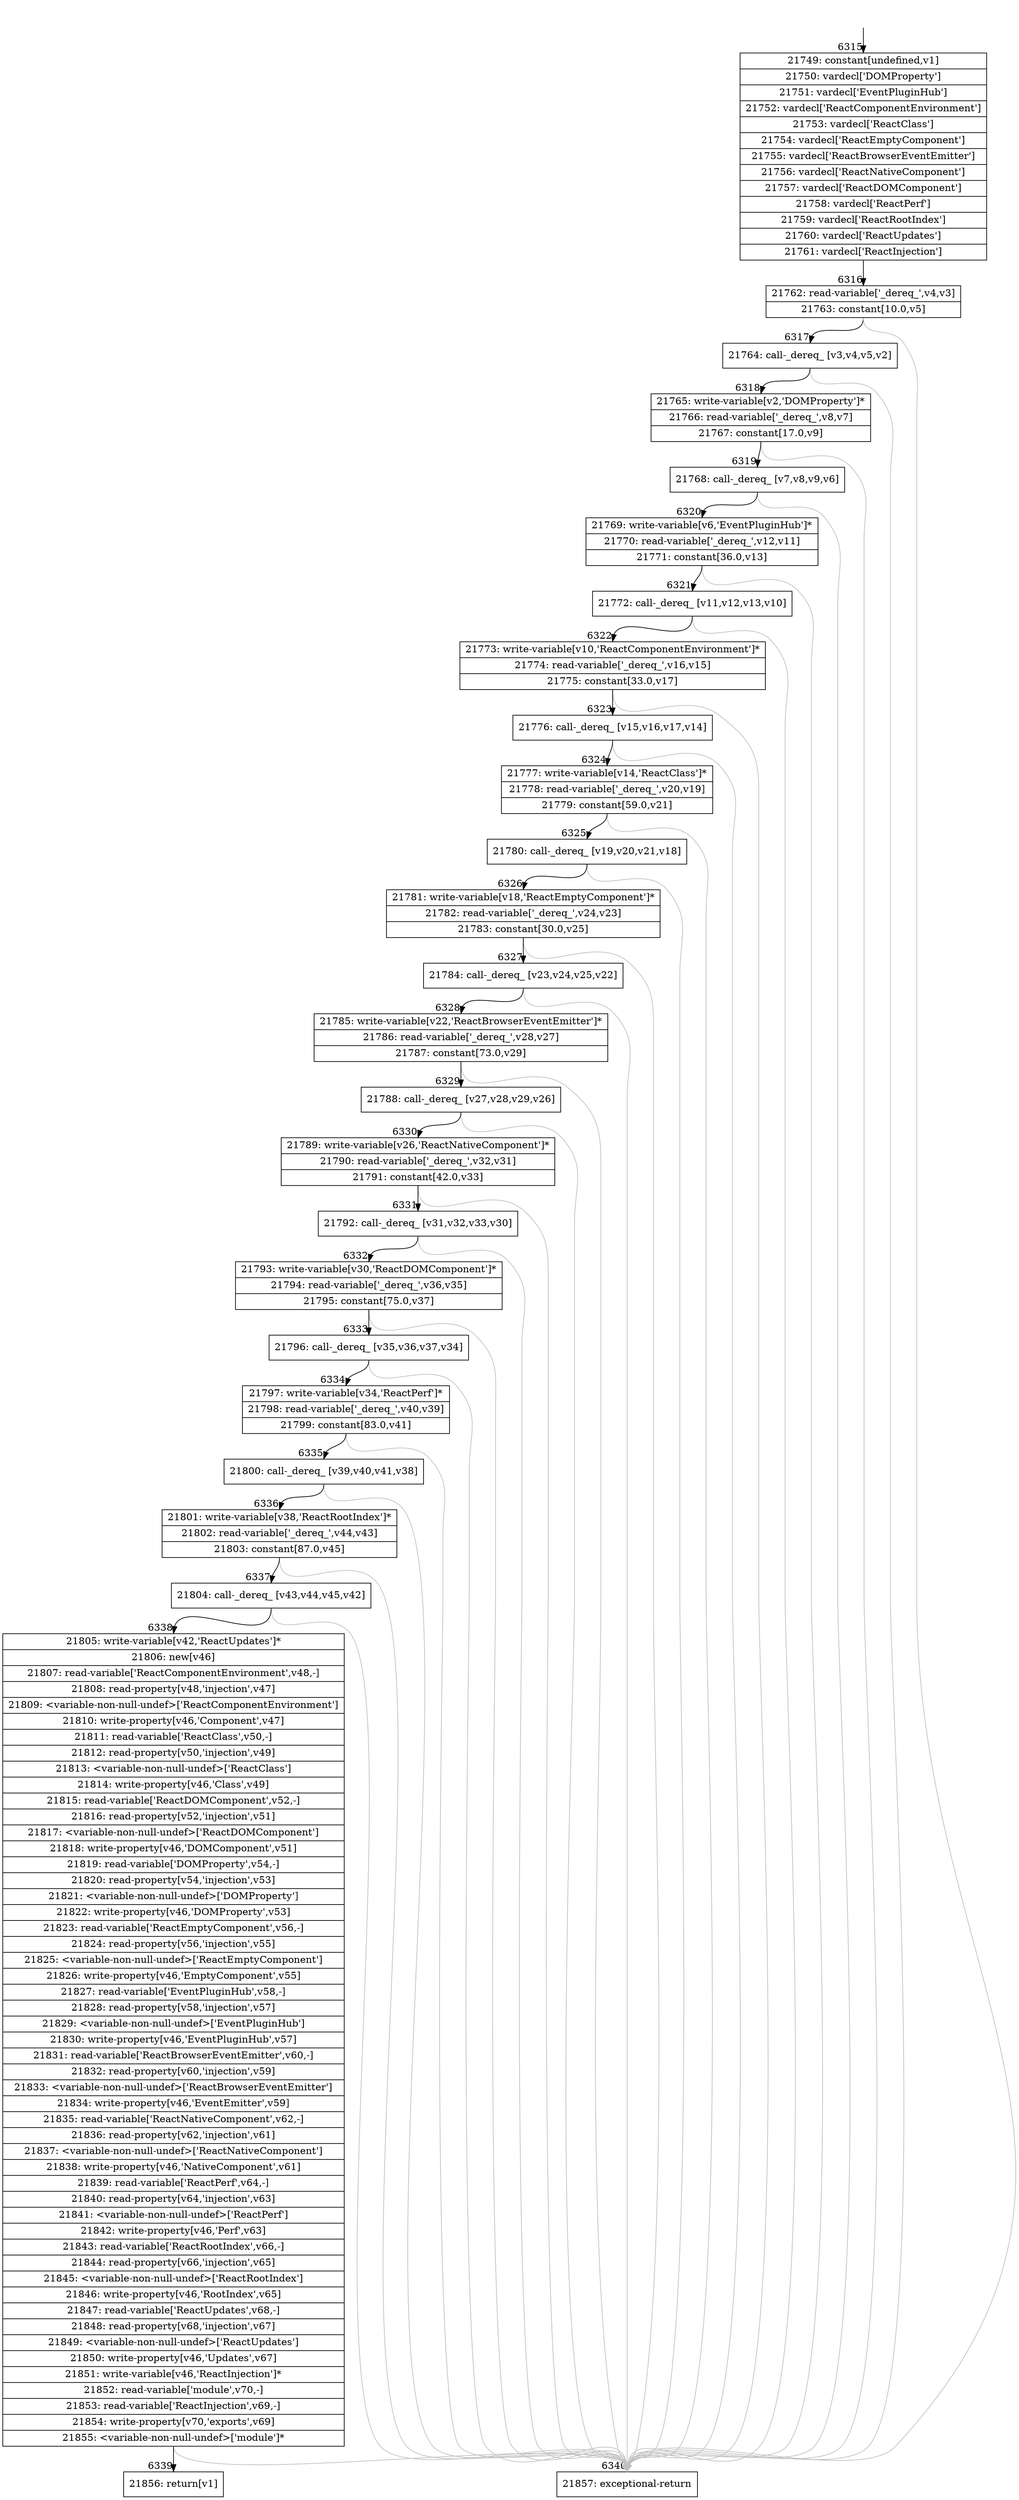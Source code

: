 digraph {
rankdir="TD"
BB_entry434[shape=none,label=""];
BB_entry434 -> BB6315 [tailport=s, headport=n, headlabel="    6315"]
BB6315 [shape=record label="{21749: constant[undefined,v1]|21750: vardecl['DOMProperty']|21751: vardecl['EventPluginHub']|21752: vardecl['ReactComponentEnvironment']|21753: vardecl['ReactClass']|21754: vardecl['ReactEmptyComponent']|21755: vardecl['ReactBrowserEventEmitter']|21756: vardecl['ReactNativeComponent']|21757: vardecl['ReactDOMComponent']|21758: vardecl['ReactPerf']|21759: vardecl['ReactRootIndex']|21760: vardecl['ReactUpdates']|21761: vardecl['ReactInjection']}" ] 
BB6315 -> BB6316 [tailport=s, headport=n, headlabel="      6316"]
BB6316 [shape=record label="{21762: read-variable['_dereq_',v4,v3]|21763: constant[10.0,v5]}" ] 
BB6316 -> BB6317 [tailport=s, headport=n, headlabel="      6317"]
BB6316 -> BB6340 [tailport=s, headport=n, color=gray, headlabel="      6340"]
BB6317 [shape=record label="{21764: call-_dereq_ [v3,v4,v5,v2]}" ] 
BB6317 -> BB6318 [tailport=s, headport=n, headlabel="      6318"]
BB6317 -> BB6340 [tailport=s, headport=n, color=gray]
BB6318 [shape=record label="{21765: write-variable[v2,'DOMProperty']*|21766: read-variable['_dereq_',v8,v7]|21767: constant[17.0,v9]}" ] 
BB6318 -> BB6319 [tailport=s, headport=n, headlabel="      6319"]
BB6318 -> BB6340 [tailport=s, headport=n, color=gray]
BB6319 [shape=record label="{21768: call-_dereq_ [v7,v8,v9,v6]}" ] 
BB6319 -> BB6320 [tailport=s, headport=n, headlabel="      6320"]
BB6319 -> BB6340 [tailport=s, headport=n, color=gray]
BB6320 [shape=record label="{21769: write-variable[v6,'EventPluginHub']*|21770: read-variable['_dereq_',v12,v11]|21771: constant[36.0,v13]}" ] 
BB6320 -> BB6321 [tailport=s, headport=n, headlabel="      6321"]
BB6320 -> BB6340 [tailport=s, headport=n, color=gray]
BB6321 [shape=record label="{21772: call-_dereq_ [v11,v12,v13,v10]}" ] 
BB6321 -> BB6322 [tailport=s, headport=n, headlabel="      6322"]
BB6321 -> BB6340 [tailport=s, headport=n, color=gray]
BB6322 [shape=record label="{21773: write-variable[v10,'ReactComponentEnvironment']*|21774: read-variable['_dereq_',v16,v15]|21775: constant[33.0,v17]}" ] 
BB6322 -> BB6323 [tailport=s, headport=n, headlabel="      6323"]
BB6322 -> BB6340 [tailport=s, headport=n, color=gray]
BB6323 [shape=record label="{21776: call-_dereq_ [v15,v16,v17,v14]}" ] 
BB6323 -> BB6324 [tailport=s, headport=n, headlabel="      6324"]
BB6323 -> BB6340 [tailport=s, headport=n, color=gray]
BB6324 [shape=record label="{21777: write-variable[v14,'ReactClass']*|21778: read-variable['_dereq_',v20,v19]|21779: constant[59.0,v21]}" ] 
BB6324 -> BB6325 [tailport=s, headport=n, headlabel="      6325"]
BB6324 -> BB6340 [tailport=s, headport=n, color=gray]
BB6325 [shape=record label="{21780: call-_dereq_ [v19,v20,v21,v18]}" ] 
BB6325 -> BB6326 [tailport=s, headport=n, headlabel="      6326"]
BB6325 -> BB6340 [tailport=s, headport=n, color=gray]
BB6326 [shape=record label="{21781: write-variable[v18,'ReactEmptyComponent']*|21782: read-variable['_dereq_',v24,v23]|21783: constant[30.0,v25]}" ] 
BB6326 -> BB6327 [tailport=s, headport=n, headlabel="      6327"]
BB6326 -> BB6340 [tailport=s, headport=n, color=gray]
BB6327 [shape=record label="{21784: call-_dereq_ [v23,v24,v25,v22]}" ] 
BB6327 -> BB6328 [tailport=s, headport=n, headlabel="      6328"]
BB6327 -> BB6340 [tailport=s, headport=n, color=gray]
BB6328 [shape=record label="{21785: write-variable[v22,'ReactBrowserEventEmitter']*|21786: read-variable['_dereq_',v28,v27]|21787: constant[73.0,v29]}" ] 
BB6328 -> BB6329 [tailport=s, headport=n, headlabel="      6329"]
BB6328 -> BB6340 [tailport=s, headport=n, color=gray]
BB6329 [shape=record label="{21788: call-_dereq_ [v27,v28,v29,v26]}" ] 
BB6329 -> BB6330 [tailport=s, headport=n, headlabel="      6330"]
BB6329 -> BB6340 [tailport=s, headport=n, color=gray]
BB6330 [shape=record label="{21789: write-variable[v26,'ReactNativeComponent']*|21790: read-variable['_dereq_',v32,v31]|21791: constant[42.0,v33]}" ] 
BB6330 -> BB6331 [tailport=s, headport=n, headlabel="      6331"]
BB6330 -> BB6340 [tailport=s, headport=n, color=gray]
BB6331 [shape=record label="{21792: call-_dereq_ [v31,v32,v33,v30]}" ] 
BB6331 -> BB6332 [tailport=s, headport=n, headlabel="      6332"]
BB6331 -> BB6340 [tailport=s, headport=n, color=gray]
BB6332 [shape=record label="{21793: write-variable[v30,'ReactDOMComponent']*|21794: read-variable['_dereq_',v36,v35]|21795: constant[75.0,v37]}" ] 
BB6332 -> BB6333 [tailport=s, headport=n, headlabel="      6333"]
BB6332 -> BB6340 [tailport=s, headport=n, color=gray]
BB6333 [shape=record label="{21796: call-_dereq_ [v35,v36,v37,v34]}" ] 
BB6333 -> BB6334 [tailport=s, headport=n, headlabel="      6334"]
BB6333 -> BB6340 [tailport=s, headport=n, color=gray]
BB6334 [shape=record label="{21797: write-variable[v34,'ReactPerf']*|21798: read-variable['_dereq_',v40,v39]|21799: constant[83.0,v41]}" ] 
BB6334 -> BB6335 [tailport=s, headport=n, headlabel="      6335"]
BB6334 -> BB6340 [tailport=s, headport=n, color=gray]
BB6335 [shape=record label="{21800: call-_dereq_ [v39,v40,v41,v38]}" ] 
BB6335 -> BB6336 [tailport=s, headport=n, headlabel="      6336"]
BB6335 -> BB6340 [tailport=s, headport=n, color=gray]
BB6336 [shape=record label="{21801: write-variable[v38,'ReactRootIndex']*|21802: read-variable['_dereq_',v44,v43]|21803: constant[87.0,v45]}" ] 
BB6336 -> BB6337 [tailport=s, headport=n, headlabel="      6337"]
BB6336 -> BB6340 [tailport=s, headport=n, color=gray]
BB6337 [shape=record label="{21804: call-_dereq_ [v43,v44,v45,v42]}" ] 
BB6337 -> BB6338 [tailport=s, headport=n, headlabel="      6338"]
BB6337 -> BB6340 [tailport=s, headport=n, color=gray]
BB6338 [shape=record label="{21805: write-variable[v42,'ReactUpdates']*|21806: new[v46]|21807: read-variable['ReactComponentEnvironment',v48,-]|21808: read-property[v48,'injection',v47]|21809: \<variable-non-null-undef\>['ReactComponentEnvironment']|21810: write-property[v46,'Component',v47]|21811: read-variable['ReactClass',v50,-]|21812: read-property[v50,'injection',v49]|21813: \<variable-non-null-undef\>['ReactClass']|21814: write-property[v46,'Class',v49]|21815: read-variable['ReactDOMComponent',v52,-]|21816: read-property[v52,'injection',v51]|21817: \<variable-non-null-undef\>['ReactDOMComponent']|21818: write-property[v46,'DOMComponent',v51]|21819: read-variable['DOMProperty',v54,-]|21820: read-property[v54,'injection',v53]|21821: \<variable-non-null-undef\>['DOMProperty']|21822: write-property[v46,'DOMProperty',v53]|21823: read-variable['ReactEmptyComponent',v56,-]|21824: read-property[v56,'injection',v55]|21825: \<variable-non-null-undef\>['ReactEmptyComponent']|21826: write-property[v46,'EmptyComponent',v55]|21827: read-variable['EventPluginHub',v58,-]|21828: read-property[v58,'injection',v57]|21829: \<variable-non-null-undef\>['EventPluginHub']|21830: write-property[v46,'EventPluginHub',v57]|21831: read-variable['ReactBrowserEventEmitter',v60,-]|21832: read-property[v60,'injection',v59]|21833: \<variable-non-null-undef\>['ReactBrowserEventEmitter']|21834: write-property[v46,'EventEmitter',v59]|21835: read-variable['ReactNativeComponent',v62,-]|21836: read-property[v62,'injection',v61]|21837: \<variable-non-null-undef\>['ReactNativeComponent']|21838: write-property[v46,'NativeComponent',v61]|21839: read-variable['ReactPerf',v64,-]|21840: read-property[v64,'injection',v63]|21841: \<variable-non-null-undef\>['ReactPerf']|21842: write-property[v46,'Perf',v63]|21843: read-variable['ReactRootIndex',v66,-]|21844: read-property[v66,'injection',v65]|21845: \<variable-non-null-undef\>['ReactRootIndex']|21846: write-property[v46,'RootIndex',v65]|21847: read-variable['ReactUpdates',v68,-]|21848: read-property[v68,'injection',v67]|21849: \<variable-non-null-undef\>['ReactUpdates']|21850: write-property[v46,'Updates',v67]|21851: write-variable[v46,'ReactInjection']*|21852: read-variable['module',v70,-]|21853: read-variable['ReactInjection',v69,-]|21854: write-property[v70,'exports',v69]|21855: \<variable-non-null-undef\>['module']*}" ] 
BB6338 -> BB6339 [tailport=s, headport=n, headlabel="      6339"]
BB6338 -> BB6340 [tailport=s, headport=n, color=gray]
BB6339 [shape=record label="{21856: return[v1]}" ] 
BB6340 [shape=record label="{21857: exceptional-return}" ] 
//#$~ 11149
}
